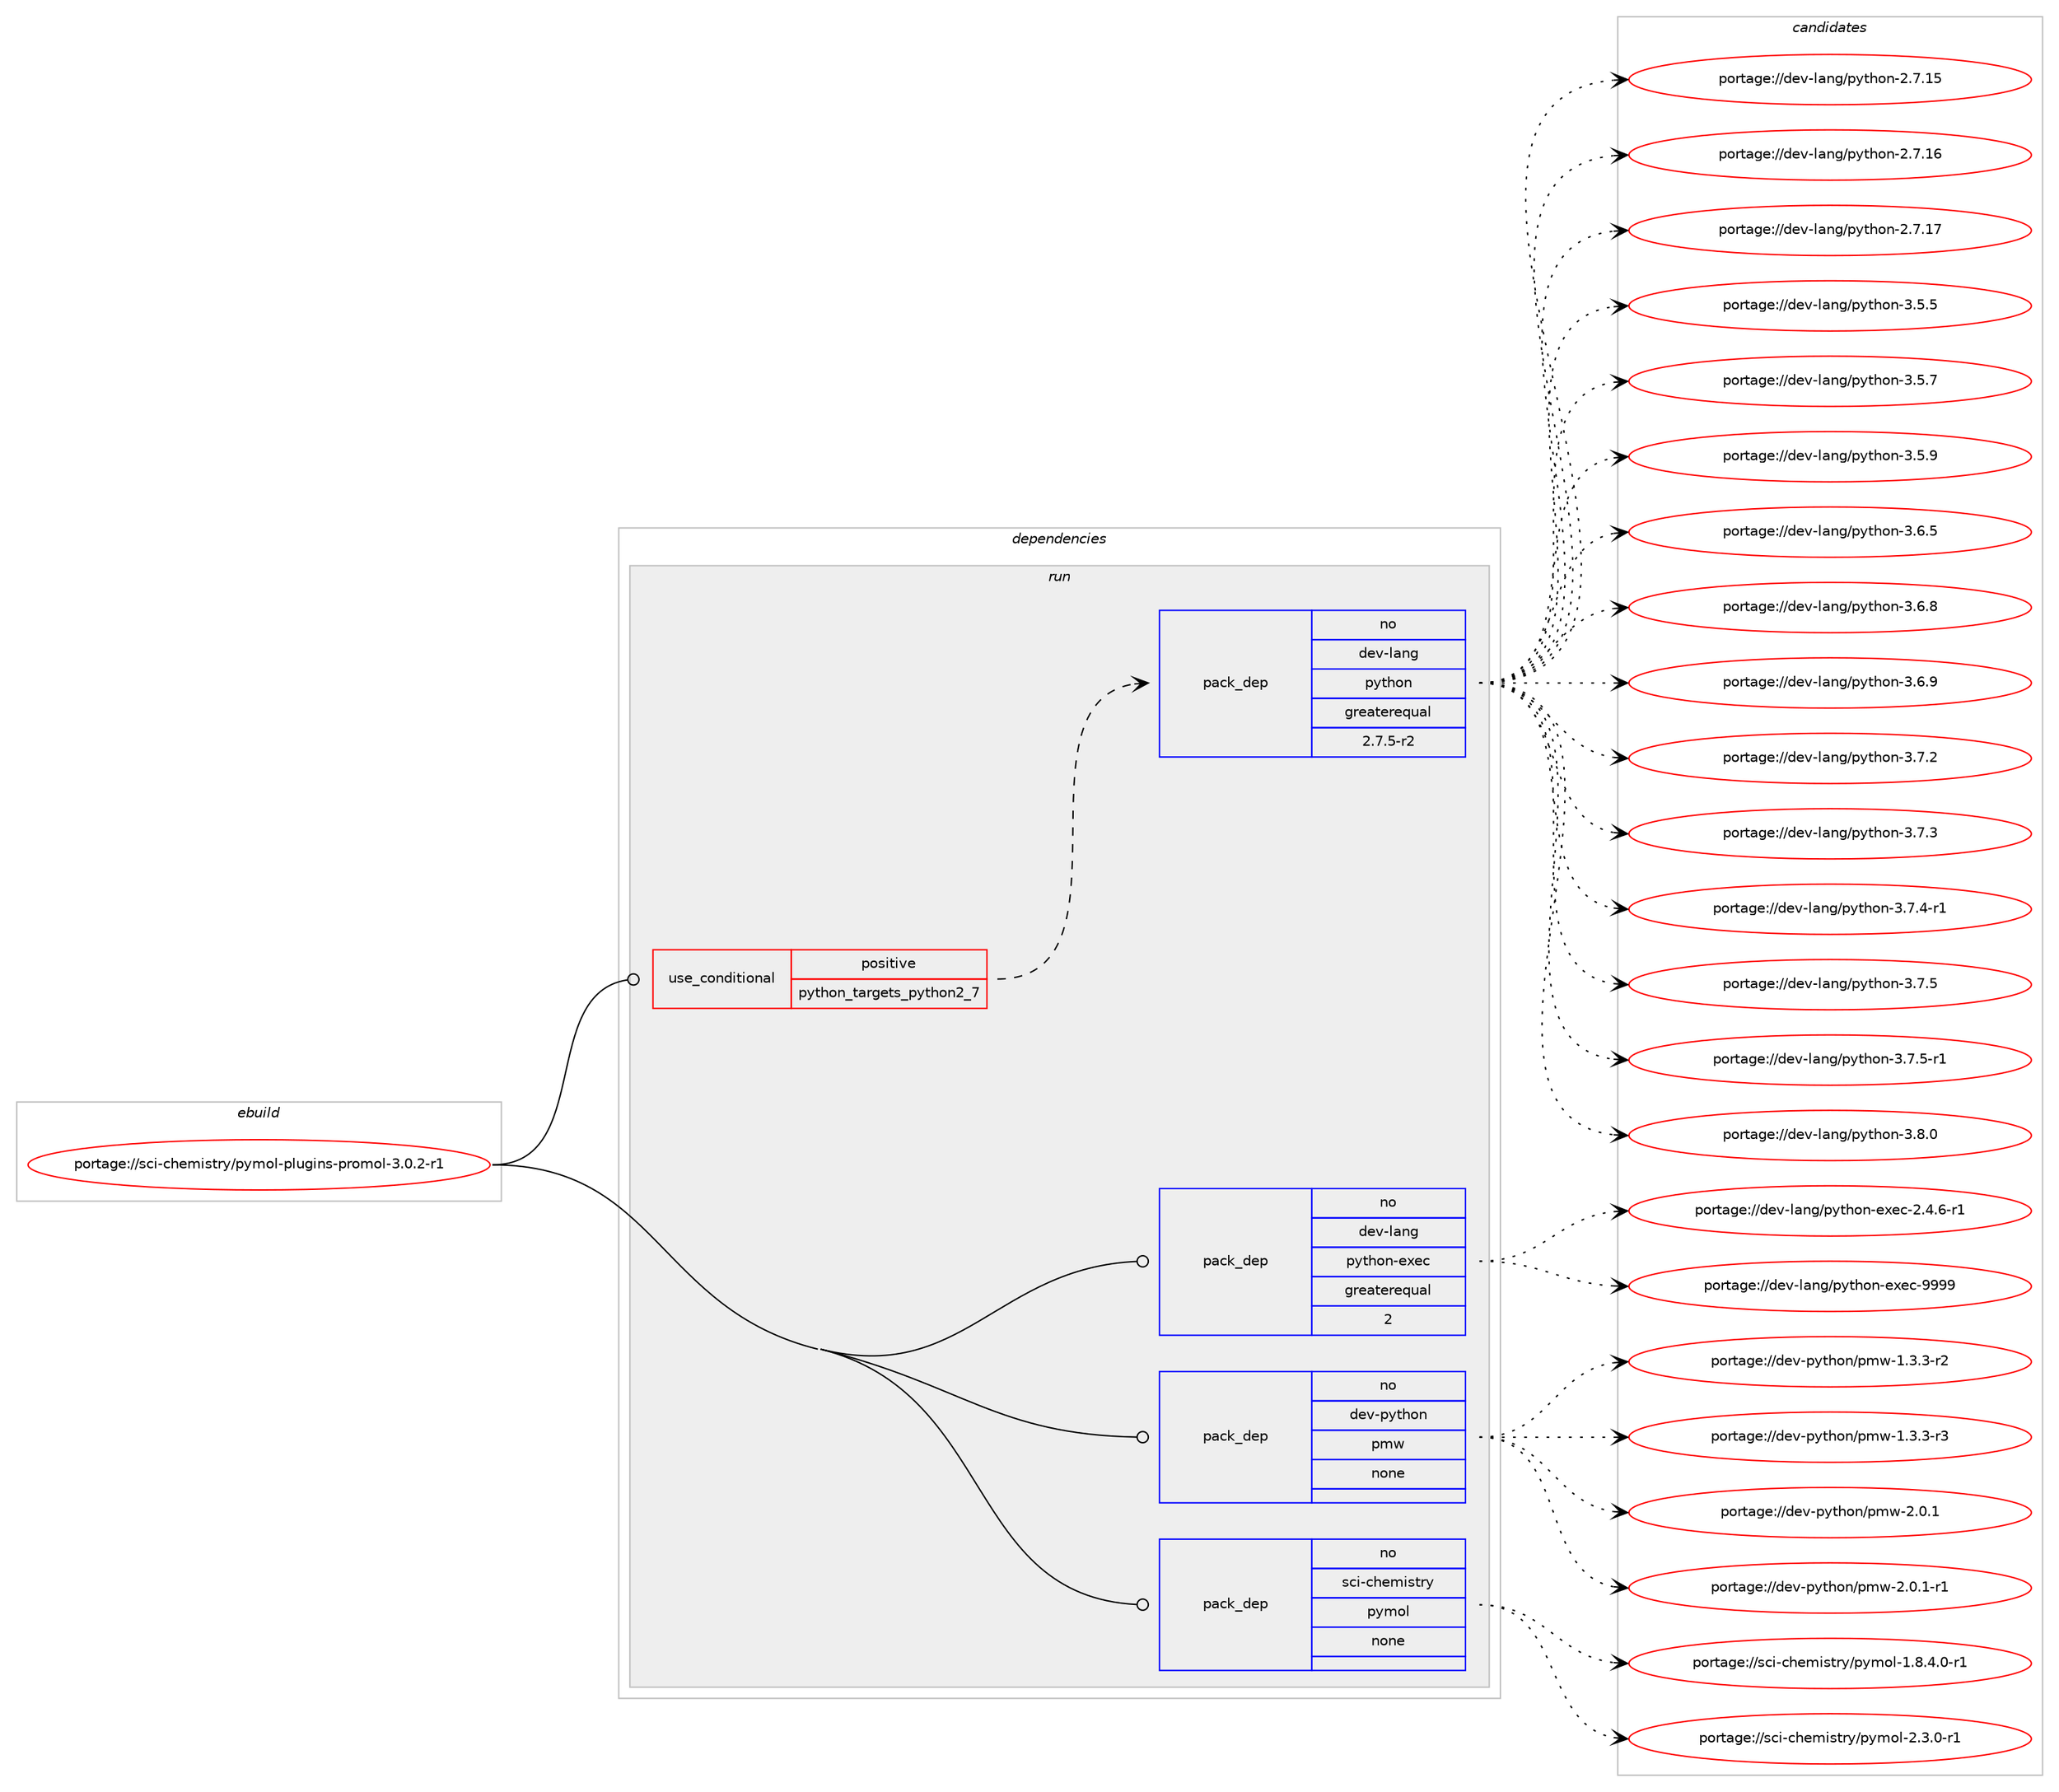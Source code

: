 digraph prolog {

# *************
# Graph options
# *************

newrank=true;
concentrate=true;
compound=true;
graph [rankdir=LR,fontname=Helvetica,fontsize=10,ranksep=1.5];#, ranksep=2.5, nodesep=0.2];
edge  [arrowhead=vee];
node  [fontname=Helvetica,fontsize=10];

# **********
# The ebuild
# **********

subgraph cluster_leftcol {
color=gray;
rank=same;
label=<<i>ebuild</i>>;
id [label="portage://sci-chemistry/pymol-plugins-promol-3.0.2-r1", color=red, width=4, href="../sci-chemistry/pymol-plugins-promol-3.0.2-r1.svg"];
}

# ****************
# The dependencies
# ****************

subgraph cluster_midcol {
color=gray;
label=<<i>dependencies</i>>;
subgraph cluster_compile {
fillcolor="#eeeeee";
style=filled;
label=<<i>compile</i>>;
}
subgraph cluster_compileandrun {
fillcolor="#eeeeee";
style=filled;
label=<<i>compile and run</i>>;
}
subgraph cluster_run {
fillcolor="#eeeeee";
style=filled;
label=<<i>run</i>>;
subgraph cond95538 {
dependency385147 [label=<<TABLE BORDER="0" CELLBORDER="1" CELLSPACING="0" CELLPADDING="4"><TR><TD ROWSPAN="3" CELLPADDING="10">use_conditional</TD></TR><TR><TD>positive</TD></TR><TR><TD>python_targets_python2_7</TD></TR></TABLE>>, shape=none, color=red];
subgraph pack283081 {
dependency385148 [label=<<TABLE BORDER="0" CELLBORDER="1" CELLSPACING="0" CELLPADDING="4" WIDTH="220"><TR><TD ROWSPAN="6" CELLPADDING="30">pack_dep</TD></TR><TR><TD WIDTH="110">no</TD></TR><TR><TD>dev-lang</TD></TR><TR><TD>python</TD></TR><TR><TD>greaterequal</TD></TR><TR><TD>2.7.5-r2</TD></TR></TABLE>>, shape=none, color=blue];
}
dependency385147:e -> dependency385148:w [weight=20,style="dashed",arrowhead="vee"];
}
id:e -> dependency385147:w [weight=20,style="solid",arrowhead="odot"];
subgraph pack283082 {
dependency385149 [label=<<TABLE BORDER="0" CELLBORDER="1" CELLSPACING="0" CELLPADDING="4" WIDTH="220"><TR><TD ROWSPAN="6" CELLPADDING="30">pack_dep</TD></TR><TR><TD WIDTH="110">no</TD></TR><TR><TD>dev-lang</TD></TR><TR><TD>python-exec</TD></TR><TR><TD>greaterequal</TD></TR><TR><TD>2</TD></TR></TABLE>>, shape=none, color=blue];
}
id:e -> dependency385149:w [weight=20,style="solid",arrowhead="odot"];
subgraph pack283083 {
dependency385150 [label=<<TABLE BORDER="0" CELLBORDER="1" CELLSPACING="0" CELLPADDING="4" WIDTH="220"><TR><TD ROWSPAN="6" CELLPADDING="30">pack_dep</TD></TR><TR><TD WIDTH="110">no</TD></TR><TR><TD>dev-python</TD></TR><TR><TD>pmw</TD></TR><TR><TD>none</TD></TR><TR><TD></TD></TR></TABLE>>, shape=none, color=blue];
}
id:e -> dependency385150:w [weight=20,style="solid",arrowhead="odot"];
subgraph pack283084 {
dependency385151 [label=<<TABLE BORDER="0" CELLBORDER="1" CELLSPACING="0" CELLPADDING="4" WIDTH="220"><TR><TD ROWSPAN="6" CELLPADDING="30">pack_dep</TD></TR><TR><TD WIDTH="110">no</TD></TR><TR><TD>sci-chemistry</TD></TR><TR><TD>pymol</TD></TR><TR><TD>none</TD></TR><TR><TD></TD></TR></TABLE>>, shape=none, color=blue];
}
id:e -> dependency385151:w [weight=20,style="solid",arrowhead="odot"];
}
}

# **************
# The candidates
# **************

subgraph cluster_choices {
rank=same;
color=gray;
label=<<i>candidates</i>>;

subgraph choice283081 {
color=black;
nodesep=1;
choiceportage10010111845108971101034711212111610411111045504655464953 [label="portage://dev-lang/python-2.7.15", color=red, width=4,href="../dev-lang/python-2.7.15.svg"];
choiceportage10010111845108971101034711212111610411111045504655464954 [label="portage://dev-lang/python-2.7.16", color=red, width=4,href="../dev-lang/python-2.7.16.svg"];
choiceportage10010111845108971101034711212111610411111045504655464955 [label="portage://dev-lang/python-2.7.17", color=red, width=4,href="../dev-lang/python-2.7.17.svg"];
choiceportage100101118451089711010347112121116104111110455146534653 [label="portage://dev-lang/python-3.5.5", color=red, width=4,href="../dev-lang/python-3.5.5.svg"];
choiceportage100101118451089711010347112121116104111110455146534655 [label="portage://dev-lang/python-3.5.7", color=red, width=4,href="../dev-lang/python-3.5.7.svg"];
choiceportage100101118451089711010347112121116104111110455146534657 [label="portage://dev-lang/python-3.5.9", color=red, width=4,href="../dev-lang/python-3.5.9.svg"];
choiceportage100101118451089711010347112121116104111110455146544653 [label="portage://dev-lang/python-3.6.5", color=red, width=4,href="../dev-lang/python-3.6.5.svg"];
choiceportage100101118451089711010347112121116104111110455146544656 [label="portage://dev-lang/python-3.6.8", color=red, width=4,href="../dev-lang/python-3.6.8.svg"];
choiceportage100101118451089711010347112121116104111110455146544657 [label="portage://dev-lang/python-3.6.9", color=red, width=4,href="../dev-lang/python-3.6.9.svg"];
choiceportage100101118451089711010347112121116104111110455146554650 [label="portage://dev-lang/python-3.7.2", color=red, width=4,href="../dev-lang/python-3.7.2.svg"];
choiceportage100101118451089711010347112121116104111110455146554651 [label="portage://dev-lang/python-3.7.3", color=red, width=4,href="../dev-lang/python-3.7.3.svg"];
choiceportage1001011184510897110103471121211161041111104551465546524511449 [label="portage://dev-lang/python-3.7.4-r1", color=red, width=4,href="../dev-lang/python-3.7.4-r1.svg"];
choiceportage100101118451089711010347112121116104111110455146554653 [label="portage://dev-lang/python-3.7.5", color=red, width=4,href="../dev-lang/python-3.7.5.svg"];
choiceportage1001011184510897110103471121211161041111104551465546534511449 [label="portage://dev-lang/python-3.7.5-r1", color=red, width=4,href="../dev-lang/python-3.7.5-r1.svg"];
choiceportage100101118451089711010347112121116104111110455146564648 [label="portage://dev-lang/python-3.8.0", color=red, width=4,href="../dev-lang/python-3.8.0.svg"];
dependency385148:e -> choiceportage10010111845108971101034711212111610411111045504655464953:w [style=dotted,weight="100"];
dependency385148:e -> choiceportage10010111845108971101034711212111610411111045504655464954:w [style=dotted,weight="100"];
dependency385148:e -> choiceportage10010111845108971101034711212111610411111045504655464955:w [style=dotted,weight="100"];
dependency385148:e -> choiceportage100101118451089711010347112121116104111110455146534653:w [style=dotted,weight="100"];
dependency385148:e -> choiceportage100101118451089711010347112121116104111110455146534655:w [style=dotted,weight="100"];
dependency385148:e -> choiceportage100101118451089711010347112121116104111110455146534657:w [style=dotted,weight="100"];
dependency385148:e -> choiceportage100101118451089711010347112121116104111110455146544653:w [style=dotted,weight="100"];
dependency385148:e -> choiceportage100101118451089711010347112121116104111110455146544656:w [style=dotted,weight="100"];
dependency385148:e -> choiceportage100101118451089711010347112121116104111110455146544657:w [style=dotted,weight="100"];
dependency385148:e -> choiceportage100101118451089711010347112121116104111110455146554650:w [style=dotted,weight="100"];
dependency385148:e -> choiceportage100101118451089711010347112121116104111110455146554651:w [style=dotted,weight="100"];
dependency385148:e -> choiceportage1001011184510897110103471121211161041111104551465546524511449:w [style=dotted,weight="100"];
dependency385148:e -> choiceportage100101118451089711010347112121116104111110455146554653:w [style=dotted,weight="100"];
dependency385148:e -> choiceportage1001011184510897110103471121211161041111104551465546534511449:w [style=dotted,weight="100"];
dependency385148:e -> choiceportage100101118451089711010347112121116104111110455146564648:w [style=dotted,weight="100"];
}
subgraph choice283082 {
color=black;
nodesep=1;
choiceportage10010111845108971101034711212111610411111045101120101994550465246544511449 [label="portage://dev-lang/python-exec-2.4.6-r1", color=red, width=4,href="../dev-lang/python-exec-2.4.6-r1.svg"];
choiceportage10010111845108971101034711212111610411111045101120101994557575757 [label="portage://dev-lang/python-exec-9999", color=red, width=4,href="../dev-lang/python-exec-9999.svg"];
dependency385149:e -> choiceportage10010111845108971101034711212111610411111045101120101994550465246544511449:w [style=dotted,weight="100"];
dependency385149:e -> choiceportage10010111845108971101034711212111610411111045101120101994557575757:w [style=dotted,weight="100"];
}
subgraph choice283083 {
color=black;
nodesep=1;
choiceportage10010111845112121116104111110471121091194549465146514511450 [label="portage://dev-python/pmw-1.3.3-r2", color=red, width=4,href="../dev-python/pmw-1.3.3-r2.svg"];
choiceportage10010111845112121116104111110471121091194549465146514511451 [label="portage://dev-python/pmw-1.3.3-r3", color=red, width=4,href="../dev-python/pmw-1.3.3-r3.svg"];
choiceportage1001011184511212111610411111047112109119455046484649 [label="portage://dev-python/pmw-2.0.1", color=red, width=4,href="../dev-python/pmw-2.0.1.svg"];
choiceportage10010111845112121116104111110471121091194550464846494511449 [label="portage://dev-python/pmw-2.0.1-r1", color=red, width=4,href="../dev-python/pmw-2.0.1-r1.svg"];
dependency385150:e -> choiceportage10010111845112121116104111110471121091194549465146514511450:w [style=dotted,weight="100"];
dependency385150:e -> choiceportage10010111845112121116104111110471121091194549465146514511451:w [style=dotted,weight="100"];
dependency385150:e -> choiceportage1001011184511212111610411111047112109119455046484649:w [style=dotted,weight="100"];
dependency385150:e -> choiceportage10010111845112121116104111110471121091194550464846494511449:w [style=dotted,weight="100"];
}
subgraph choice283084 {
color=black;
nodesep=1;
choiceportage1159910545991041011091051151161141214711212110911110845494656465246484511449 [label="portage://sci-chemistry/pymol-1.8.4.0-r1", color=red, width=4,href="../sci-chemistry/pymol-1.8.4.0-r1.svg"];
choiceportage115991054599104101109105115116114121471121211091111084550465146484511449 [label="portage://sci-chemistry/pymol-2.3.0-r1", color=red, width=4,href="../sci-chemistry/pymol-2.3.0-r1.svg"];
dependency385151:e -> choiceportage1159910545991041011091051151161141214711212110911110845494656465246484511449:w [style=dotted,weight="100"];
dependency385151:e -> choiceportage115991054599104101109105115116114121471121211091111084550465146484511449:w [style=dotted,weight="100"];
}
}

}
